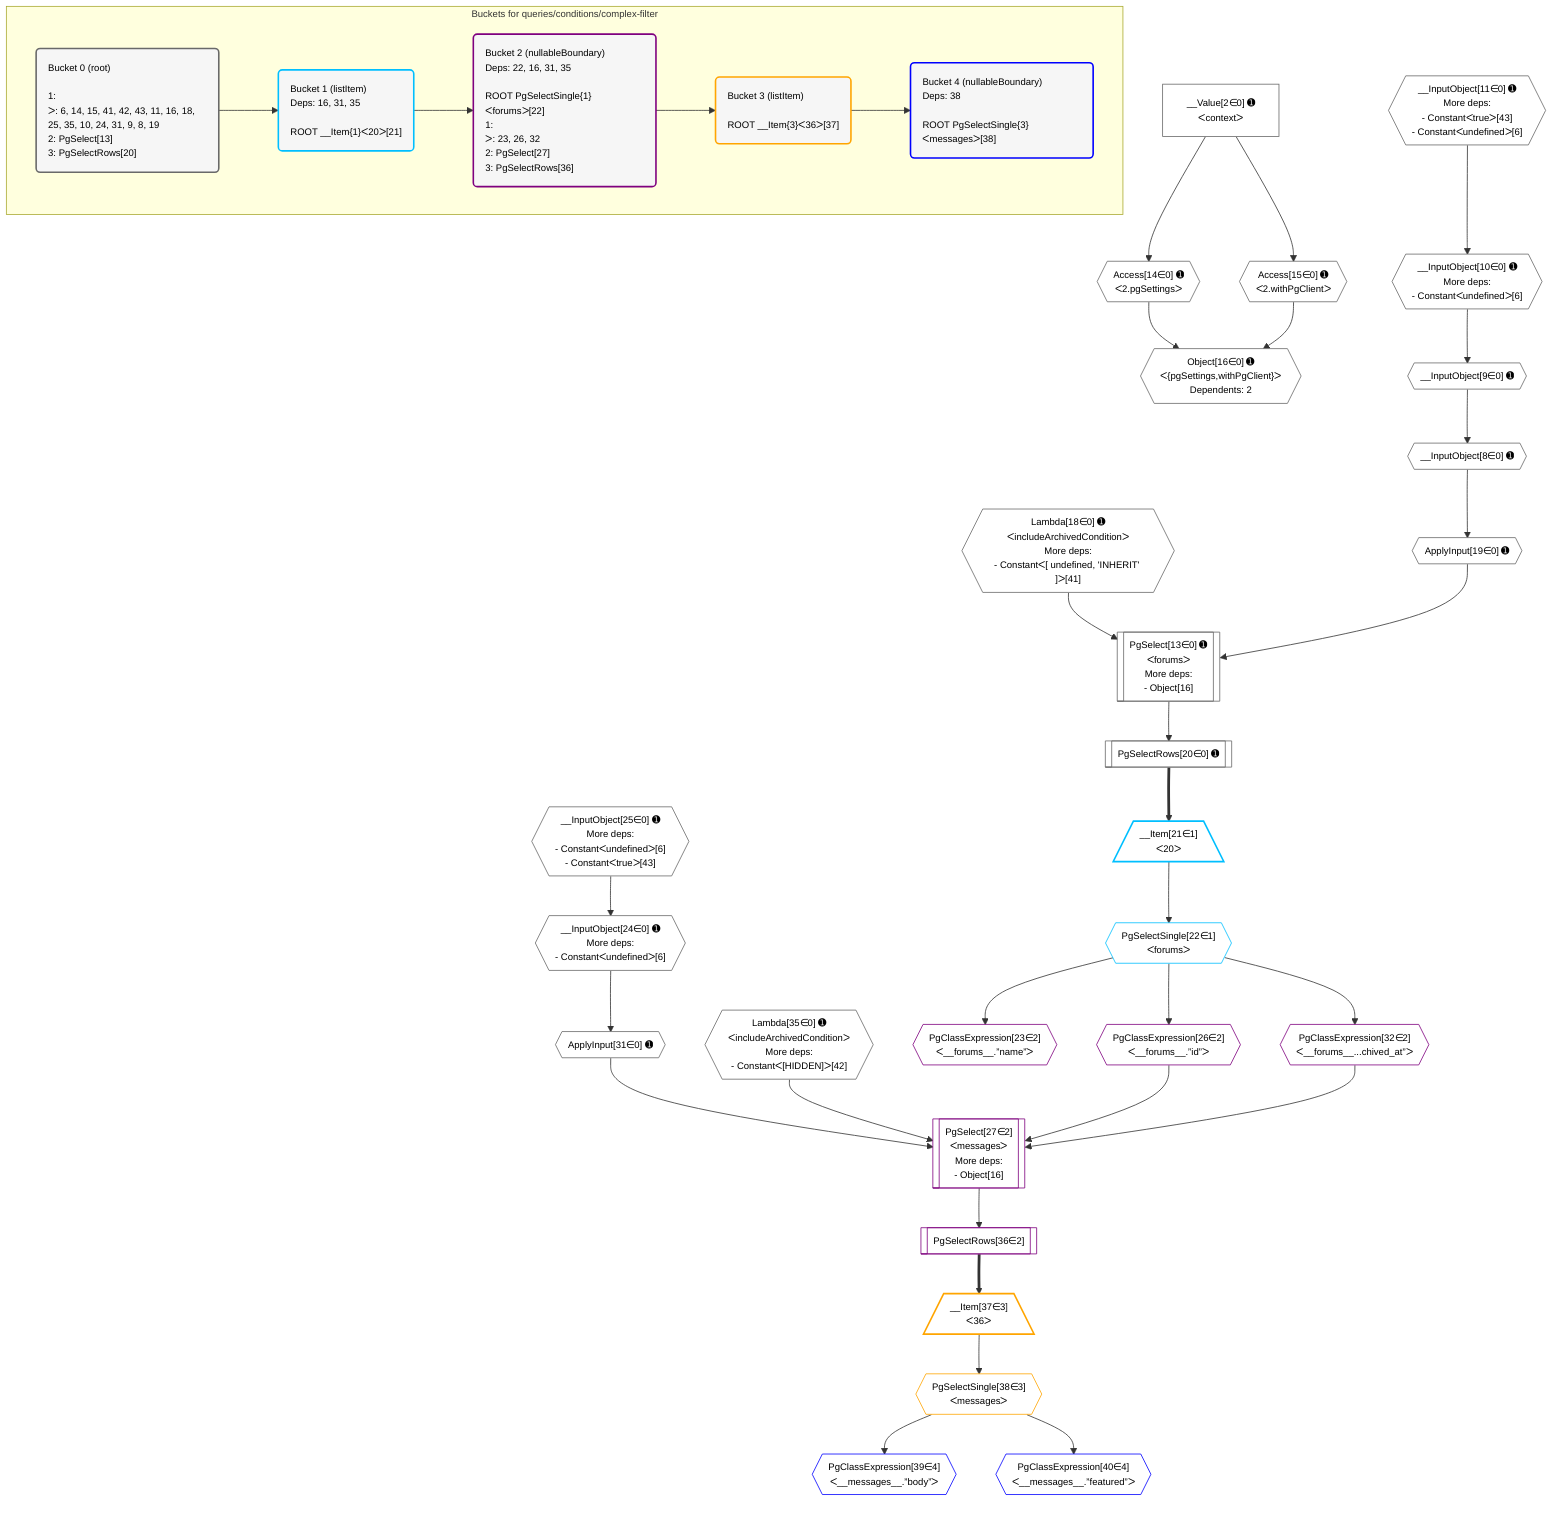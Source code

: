 %%{init: {'themeVariables': { 'fontSize': '12px'}}}%%
graph TD
    classDef path fill:#eee,stroke:#000,color:#000
    classDef plan fill:#fff,stroke-width:1px,color:#000
    classDef itemplan fill:#fff,stroke-width:2px,color:#000
    classDef unbatchedplan fill:#dff,stroke-width:1px,color:#000
    classDef sideeffectplan fill:#fcc,stroke-width:2px,color:#000
    classDef bucket fill:#f6f6f6,color:#000,stroke-width:2px,text-align:left

    subgraph "Buckets for queries/conditions/complex-filter"
    Bucket0("Bucket 0 (root)<br /><br />1: <br />ᐳ: 6, 14, 15, 41, 42, 43, 11, 16, 18, 25, 35, 10, 24, 31, 9, 8, 19<br />2: PgSelect[13]<br />3: PgSelectRows[20]"):::bucket
    Bucket1("Bucket 1 (listItem)<br />Deps: 16, 31, 35<br /><br />ROOT __Item{1}ᐸ20ᐳ[21]"):::bucket
    Bucket2("Bucket 2 (nullableBoundary)<br />Deps: 22, 16, 31, 35<br /><br />ROOT PgSelectSingle{1}ᐸforumsᐳ[22]<br />1: <br />ᐳ: 23, 26, 32<br />2: PgSelect[27]<br />3: PgSelectRows[36]"):::bucket
    Bucket3("Bucket 3 (listItem)<br /><br />ROOT __Item{3}ᐸ36ᐳ[37]"):::bucket
    Bucket4("Bucket 4 (nullableBoundary)<br />Deps: 38<br /><br />ROOT PgSelectSingle{3}ᐸmessagesᐳ[38]"):::bucket
    end
    Bucket0 --> Bucket1
    Bucket1 --> Bucket2
    Bucket2 --> Bucket3
    Bucket3 --> Bucket4

    %% plan dependencies
    PgSelect13[["PgSelect[13∈0] ➊<br />ᐸforumsᐳ<br />More deps:<br />- Object[16]"]]:::plan
    Lambda18{{"Lambda[18∈0] ➊<br />ᐸincludeArchivedConditionᐳ<br />More deps:<br />- Constantᐸ[ undefined, 'INHERIT' ]ᐳ[41]"}}:::plan
    ApplyInput19{{"ApplyInput[19∈0] ➊"}}:::plan
    Lambda18 & ApplyInput19 --> PgSelect13
    __InputObject10{{"__InputObject[10∈0] ➊<br />More deps:<br />- Constantᐸundefinedᐳ[6]"}}:::plan
    __InputObject11{{"__InputObject[11∈0] ➊<br />More deps:<br />- Constantᐸtrueᐳ[43]<br />- Constantᐸundefinedᐳ[6]"}}:::plan
    __InputObject11 --> __InputObject10
    Object16{{"Object[16∈0] ➊<br />ᐸ{pgSettings,withPgClient}ᐳ<br />Dependents: 2"}}:::plan
    Access14{{"Access[14∈0] ➊<br />ᐸ2.pgSettingsᐳ"}}:::plan
    Access15{{"Access[15∈0] ➊<br />ᐸ2.withPgClientᐳ"}}:::plan
    Access14 & Access15 --> Object16
    __InputObject24{{"__InputObject[24∈0] ➊<br />More deps:<br />- Constantᐸundefinedᐳ[6]"}}:::plan
    __InputObject25{{"__InputObject[25∈0] ➊<br />More deps:<br />- Constantᐸundefinedᐳ[6]<br />- Constantᐸtrueᐳ[43]"}}:::plan
    __InputObject25 --> __InputObject24
    __InputObject8{{"__InputObject[8∈0] ➊"}}:::plan
    __InputObject9{{"__InputObject[9∈0] ➊"}}:::plan
    __InputObject9 --> __InputObject8
    __InputObject10 --> __InputObject9
    __Value2["__Value[2∈0] ➊<br />ᐸcontextᐳ"]:::plan
    __Value2 --> Access14
    __Value2 --> Access15
    __InputObject8 --> ApplyInput19
    PgSelectRows20[["PgSelectRows[20∈0] ➊"]]:::plan
    PgSelect13 --> PgSelectRows20
    ApplyInput31{{"ApplyInput[31∈0] ➊"}}:::plan
    __InputObject24 --> ApplyInput31
    Lambda35{{"Lambda[35∈0] ➊<br />ᐸincludeArchivedConditionᐳ<br />More deps:<br />- Constantᐸ[HIDDEN]ᐳ[42]"}}:::plan
    __Item21[/"__Item[21∈1]<br />ᐸ20ᐳ"\]:::itemplan
    PgSelectRows20 ==> __Item21
    PgSelectSingle22{{"PgSelectSingle[22∈1]<br />ᐸforumsᐳ"}}:::plan
    __Item21 --> PgSelectSingle22
    PgSelect27[["PgSelect[27∈2]<br />ᐸmessagesᐳ<br />More deps:<br />- Object[16]"]]:::plan
    PgClassExpression26{{"PgClassExpression[26∈2]<br />ᐸ__forums__.”id”ᐳ"}}:::plan
    PgClassExpression32{{"PgClassExpression[32∈2]<br />ᐸ__forums__...chived_at”ᐳ"}}:::plan
    PgClassExpression26 & ApplyInput31 & PgClassExpression32 & Lambda35 --> PgSelect27
    PgClassExpression23{{"PgClassExpression[23∈2]<br />ᐸ__forums__.”name”ᐳ"}}:::plan
    PgSelectSingle22 --> PgClassExpression23
    PgSelectSingle22 --> PgClassExpression26
    PgSelectSingle22 --> PgClassExpression32
    PgSelectRows36[["PgSelectRows[36∈2]"]]:::plan
    PgSelect27 --> PgSelectRows36
    __Item37[/"__Item[37∈3]<br />ᐸ36ᐳ"\]:::itemplan
    PgSelectRows36 ==> __Item37
    PgSelectSingle38{{"PgSelectSingle[38∈3]<br />ᐸmessagesᐳ"}}:::plan
    __Item37 --> PgSelectSingle38
    PgClassExpression39{{"PgClassExpression[39∈4]<br />ᐸ__messages__.”body”ᐳ"}}:::plan
    PgSelectSingle38 --> PgClassExpression39
    PgClassExpression40{{"PgClassExpression[40∈4]<br />ᐸ__messages__.”featured”ᐳ"}}:::plan
    PgSelectSingle38 --> PgClassExpression40

    %% define steps
    classDef bucket0 stroke:#696969
    class Bucket0,__Value2,__InputObject8,__InputObject9,__InputObject10,__InputObject11,PgSelect13,Access14,Access15,Object16,Lambda18,ApplyInput19,PgSelectRows20,__InputObject24,__InputObject25,ApplyInput31,Lambda35 bucket0
    classDef bucket1 stroke:#00bfff
    class Bucket1,__Item21,PgSelectSingle22 bucket1
    classDef bucket2 stroke:#7f007f
    class Bucket2,PgClassExpression23,PgClassExpression26,PgSelect27,PgClassExpression32,PgSelectRows36 bucket2
    classDef bucket3 stroke:#ffa500
    class Bucket3,__Item37,PgSelectSingle38 bucket3
    classDef bucket4 stroke:#0000ff
    class Bucket4,PgClassExpression39,PgClassExpression40 bucket4